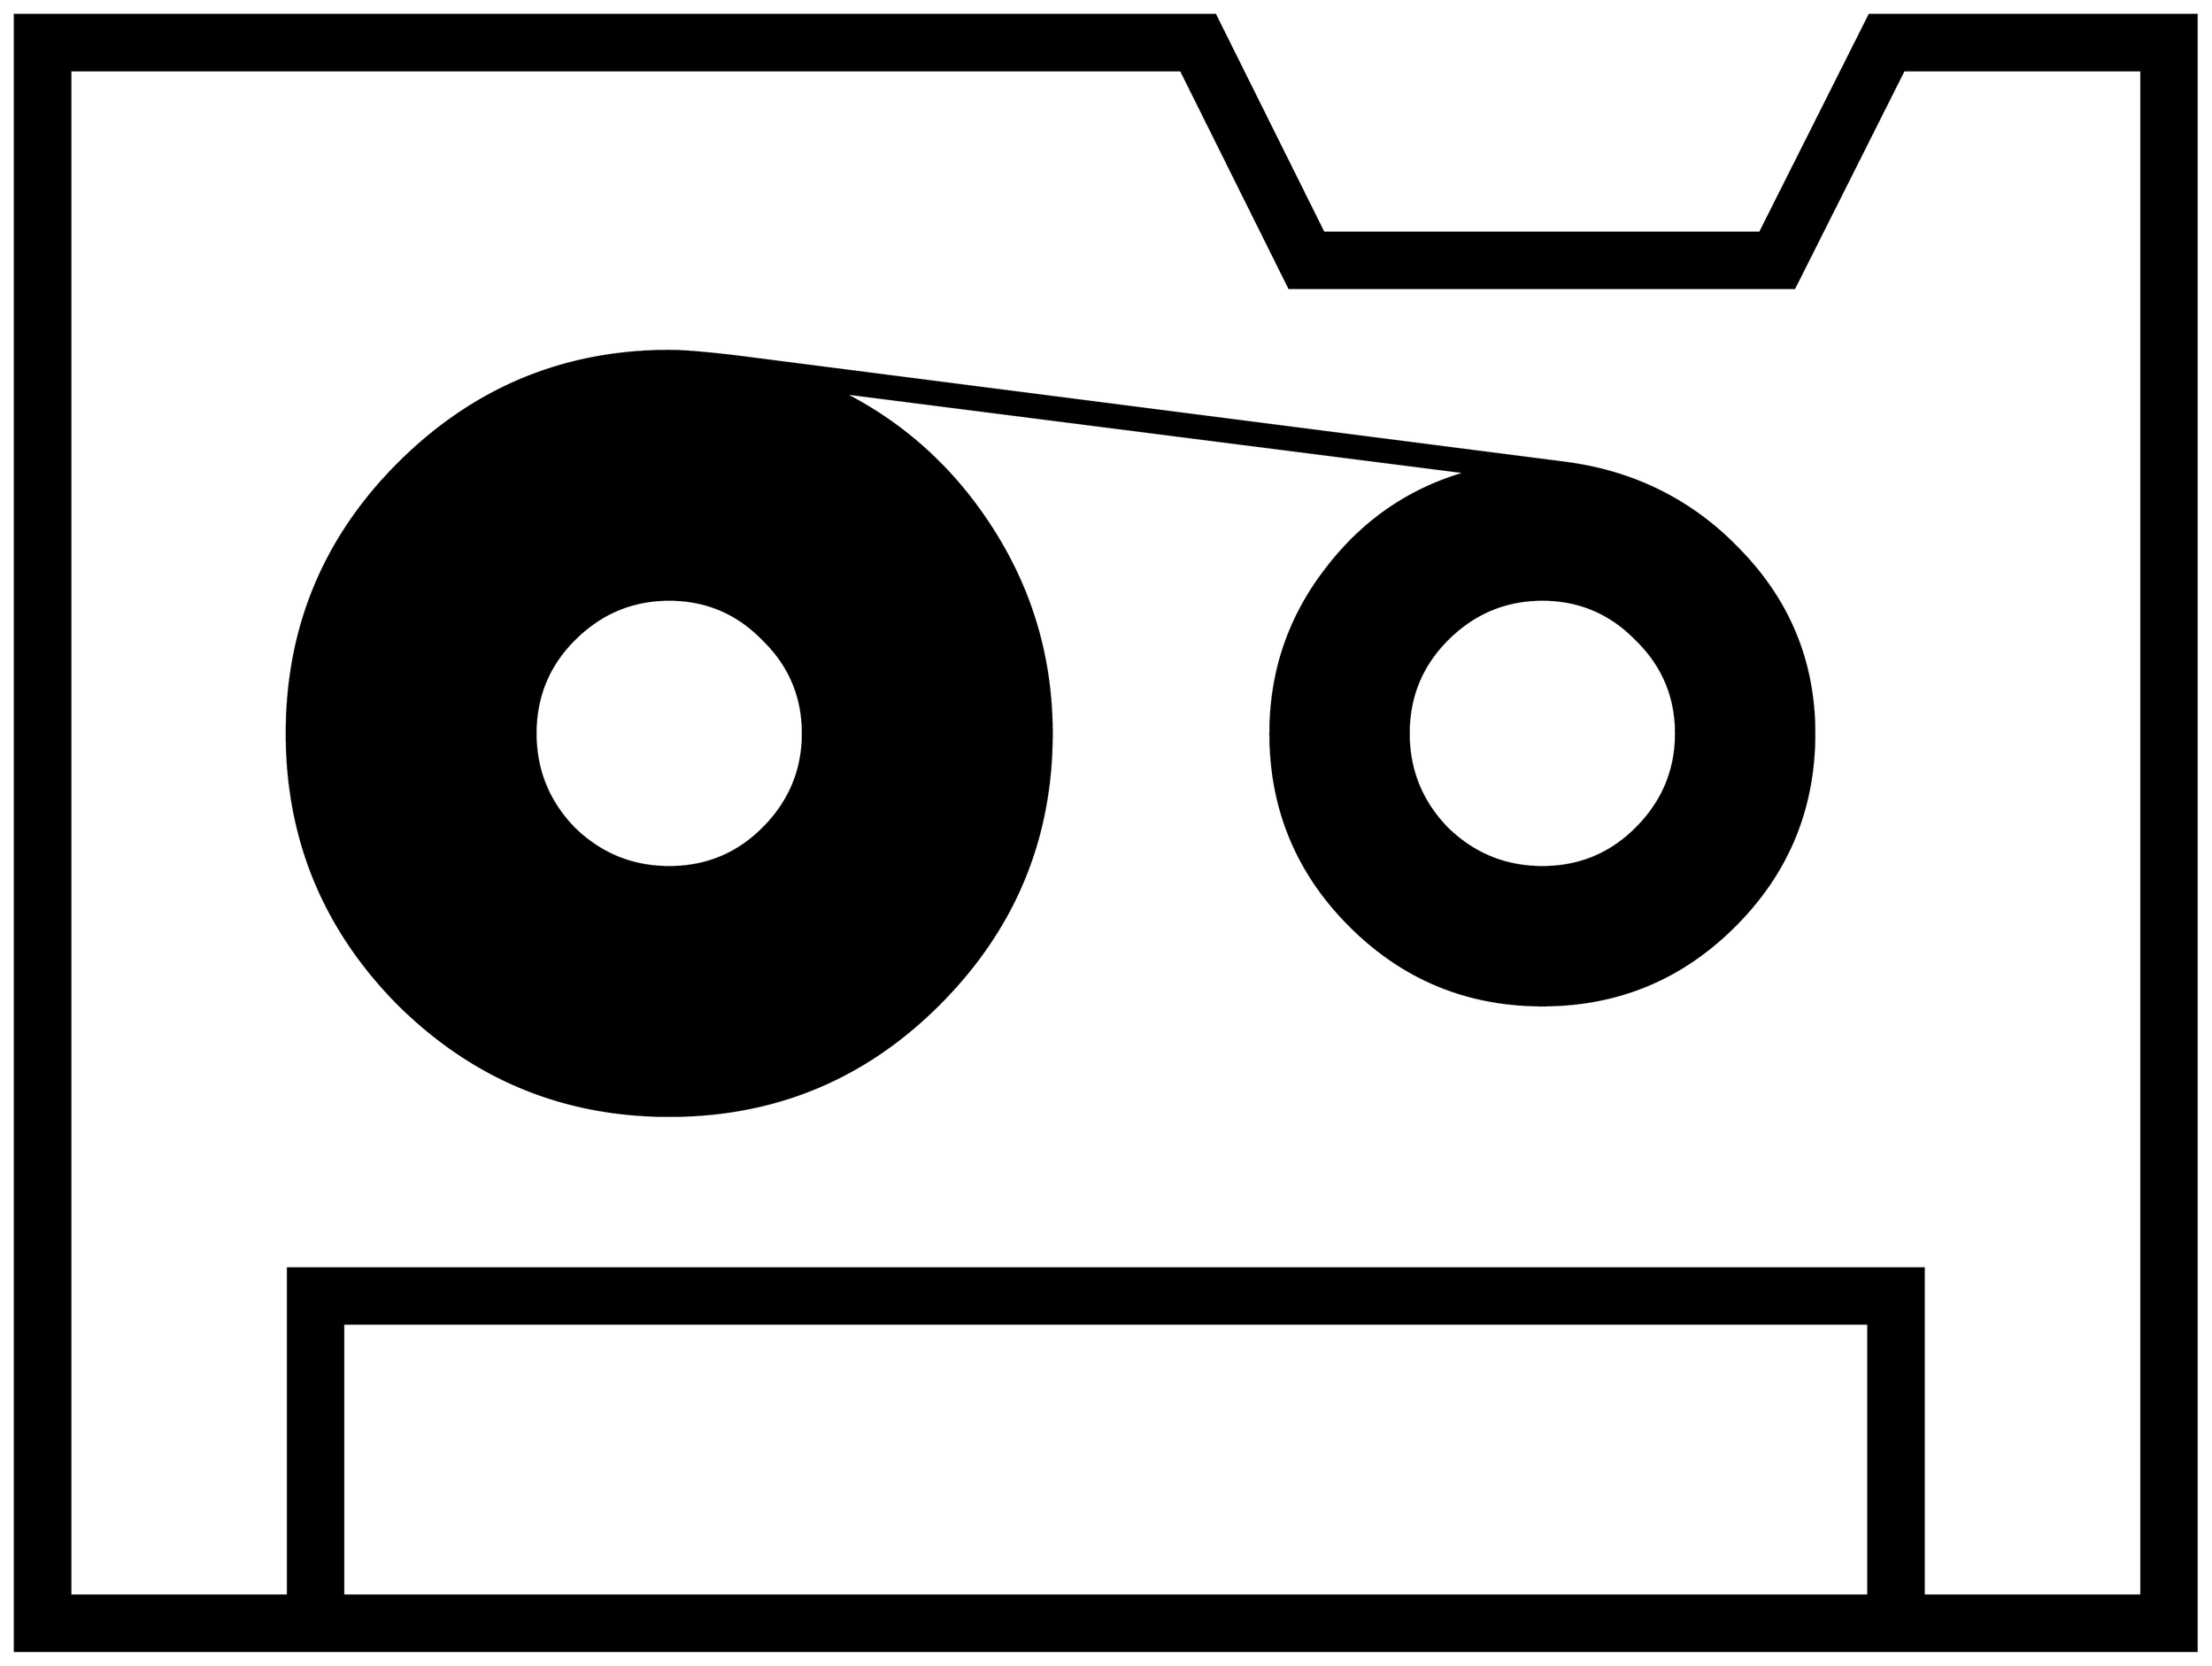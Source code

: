 


\begin{tikzpicture}[y=0.80pt, x=0.80pt, yscale=-1.0, xscale=1.0, inner sep=0pt, outer sep=0pt]
\begin{scope}[shift={(100.0,1864.0)},nonzero rule]
  \path[draw=.,fill=.,line width=1.600pt] (2146.0,0.0) --
    (172.0,0.0) -- (172.0,-1480.0) -- (1258.0,-1480.0) --
    (1356.0,-1283.0) -- (1751.0,-1283.0) -- (1850.0,-1480.0) --
    (2146.0,-1480.0) -- (2146.0,0.0) -- cycle(2096.0,-50.0) --
    (2096.0,-1430.0) -- (1881.0,-1430.0) -- (1782.0,-1233.0) --
    (1325.0,-1233.0) -- (1227.0,-1430.0) -- (222.0,-1430.0) --
    (222.0,-50.0) -- (419.0,-50.0) -- (419.0,-346.0) --
    (1899.0,-346.0) -- (1899.0,-50.0) -- (2096.0,-50.0) --
    cycle(1849.0,-50.0) -- (1849.0,-296.0) -- (469.0,-296.0) --
    (469.0,-50.0) -- (1849.0,-50.0) -- cycle(1800.0,-830.0) ..
    controls (1800.0,-762.0) and (1776.0,-704.0) ..
    (1728.0,-656.0) .. controls (1680.0,-608.0) and
    (1622.0,-584.0) .. (1554.0,-584.0) .. controls
    (1486.0,-584.0) and (1428.0,-608.0) .. (1380.0,-656.0) ..
    controls (1332.0,-704.0) and (1308.0,-762.0) ..
    (1308.0,-830.0) .. controls (1308.0,-885.333) and
    (1324.667,-934.667) .. (1358.0,-978.0) .. controls
    (1391.333,-1022.0) and (1434.0,-1051.333) .. (1486.0,-1066.0) --
    (921.0,-1138.0) .. controls (977.667,-1109.333) and
    (1023.333,-1067.333) .. (1058.0,-1012.0) .. controls
    (1092.667,-956.667) and (1110.0,-896.0) .. (1110.0,-830.0) ..
    controls (1110.0,-734.667) and (1076.0,-653.0) ..
    (1008.0,-585.0) .. controls (940.667,-517.667) and
    (859.333,-484.0) .. (764.0,-484.0) .. controls (668.667,-484.0)
    and (587.0,-517.667) .. (519.0,-585.0) .. controls
    (451.667,-653.0) and (418.0,-734.667) .. (418.0,-830.0) ..
    controls (418.0,-925.333) and (451.667,-1006.667) ..
    (519.0,-1074.0) .. controls (587.0,-1142.0) and
    (668.667,-1176.0) .. (764.0,-1176.0) .. controls
    (776.667,-1176.0) and (797.0,-1174.333) .. (825.0,-1171.0) --
    (1573.0,-1075.0) .. controls (1637.0,-1067.0) and
    (1690.667,-1040.0) .. (1734.0,-994.0) .. controls
    (1778.0,-948.0) and (1800.0,-893.333) .. (1800.0,-830.0) --
    cycle(1675.0,-830.0) .. controls (1675.0,-863.333) and
    (1663.0,-891.667) .. (1639.0,-915.0) .. controls
    (1615.667,-939.0) and (1587.333,-951.0) .. (1554.0,-951.0) ..
    controls (1520.667,-951.0) and (1492.0,-939.0) ..
    (1468.0,-915.0) .. controls (1444.667,-891.667) and
    (1433.0,-863.333) .. (1433.0,-830.0) .. controls
    (1433.0,-796.667) and (1444.667,-768.0) .. (1468.0,-744.0) ..
    controls (1492.0,-720.667) and (1520.667,-709.0) ..
    (1554.0,-709.0) .. controls (1587.333,-709.0) and
    (1615.667,-720.667) .. (1639.0,-744.0) .. controls
    (1663.0,-768.0) and (1675.0,-796.667) .. (1675.0,-830.0) --
    cycle(885.0,-830.0) .. controls (885.0,-863.333) and
    (873.0,-891.667) .. (849.0,-915.0) .. controls (825.667,-939.0)
    and (797.333,-951.0) .. (764.0,-951.0) .. controls
    (730.667,-951.0) and (702.0,-939.0) .. (678.0,-915.0) ..
    controls (654.667,-891.667) and (643.0,-863.333) .. (643.0,-830.0)
    .. controls (643.0,-796.667) and (654.667,-768.0) ..
    (678.0,-744.0) .. controls (702.0,-720.667) and (730.667,-709.0)
    .. (764.0,-709.0) .. controls (797.333,-709.0) and
    (825.667,-720.667) .. (849.0,-744.0) .. controls (873.0,-768.0)
    and (885.0,-796.667) .. (885.0,-830.0) -- cycle;
\end{scope}

\end{tikzpicture}


